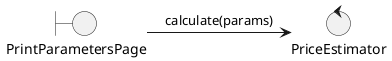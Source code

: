 @startuml
skinparam backgroundColor transparent
boundary PrintParametersPage
control PriceEstimator

(PrintParametersPage) -> (PriceEstimator): calculate(params)
@enduml
